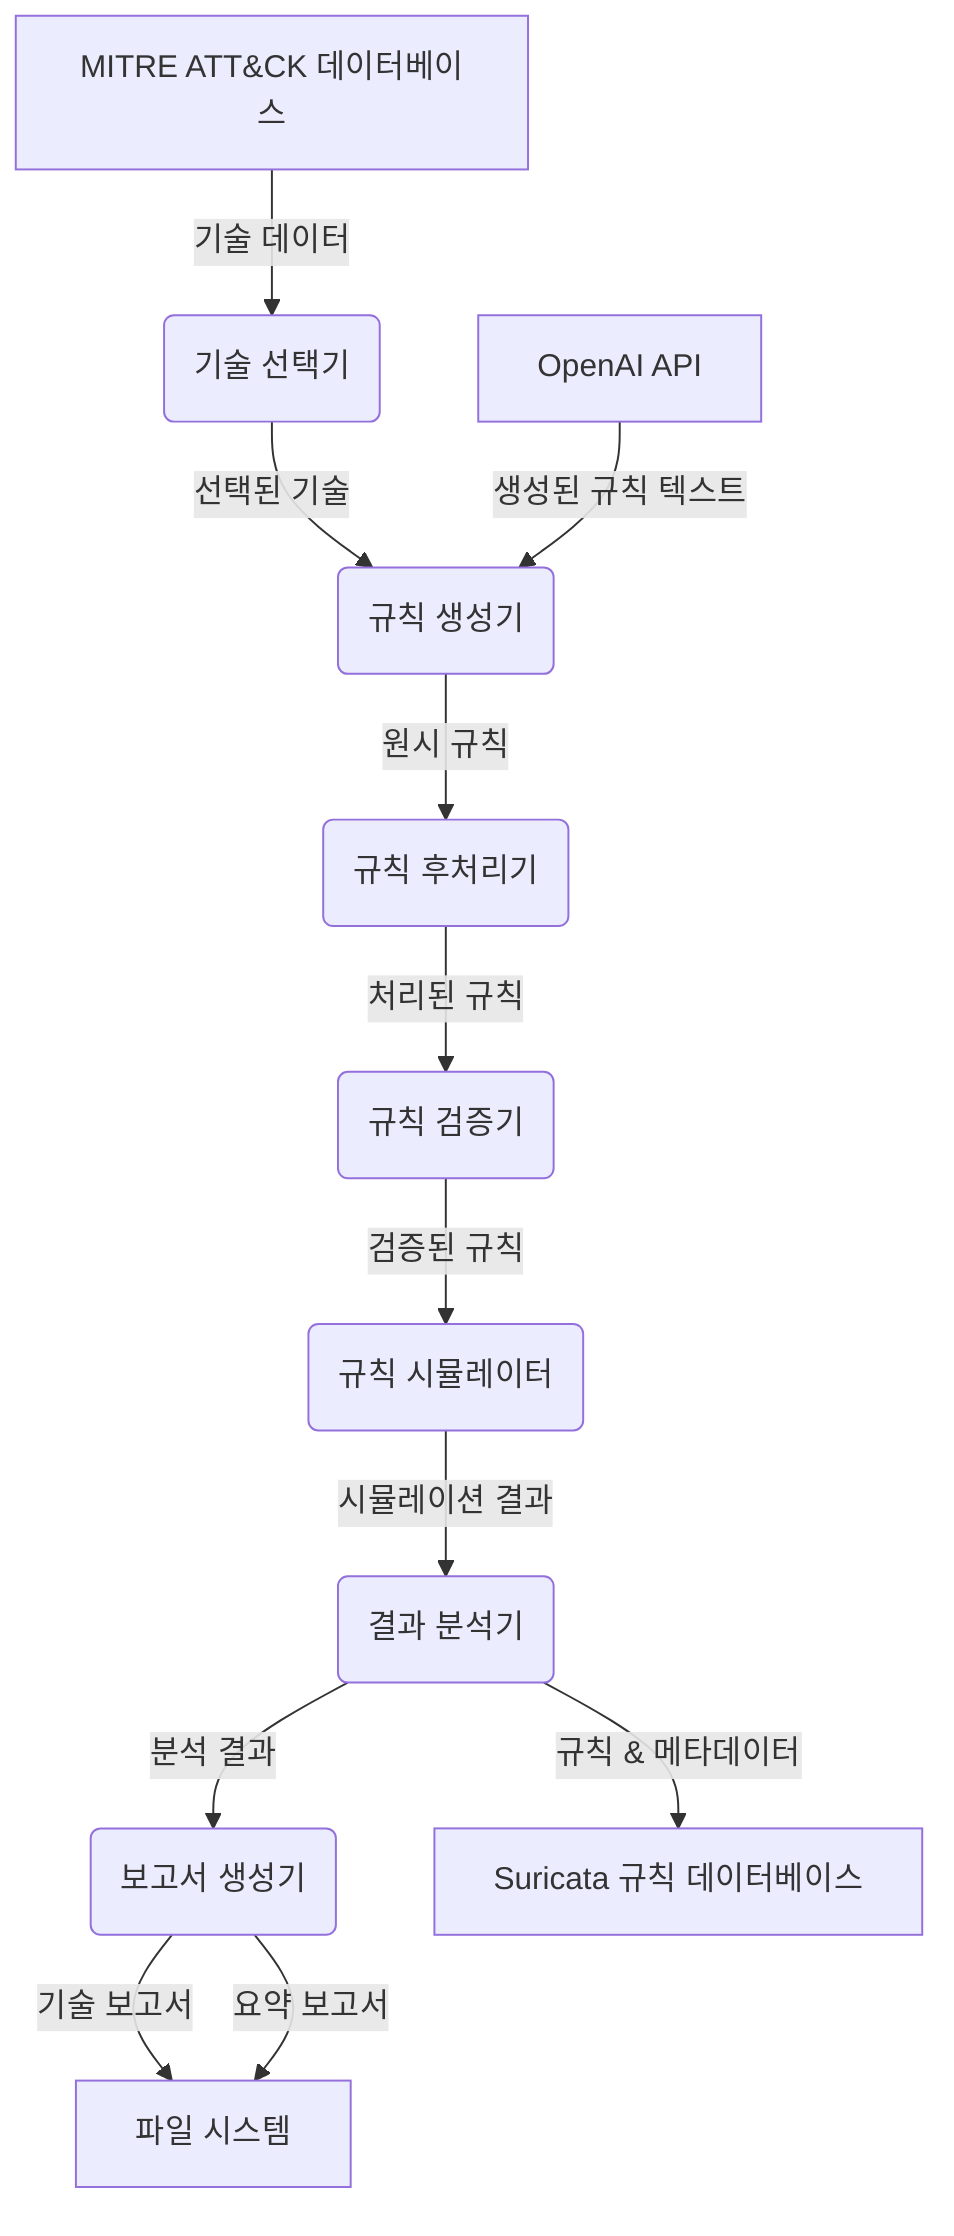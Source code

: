 graph TD
    A[MITRE ATT&CK 데이터베이스] -->|기술 데이터| B(기술 선택기)
    B -->|선택된 기술| C(규칙 생성기)
    D[OpenAI API] -->|생성된 규칙 텍스트| C
    C -->|원시 규칙| E(규칙 후처리기)
    E -->|처리된 규칙| F(규칙 검증기)
    F -->|검증된 규칙| G(규칙 시뮬레이터)
    G -->|시뮬레이션 결과| H(결과 분석기)
    H -->|분석 결과| I(보고서 생성기)
    I -->|기술 보고서| J[파일 시스템]
    H -->|규칙 & 메타데이터| K[Suricata 규칙 데이터베이스]
    I -->|요약 보고서| J